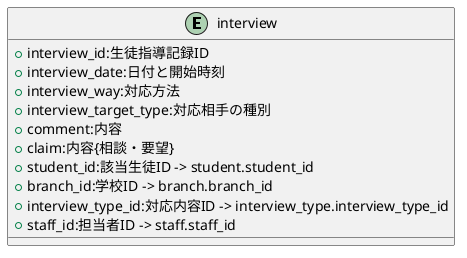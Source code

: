 @startuml

entity "interview"{
    + interview_id:生徒指導記録ID
    + interview_date:日付と開始時刻
    + interview_way:対応方法
    + interview_target_type:対応相手の種別
    + comment:内容
    + claim:内容{相談・要望}
    + student_id:該当生徒ID -> student.student_id
    + branch_id:学校ID -> branch.branch_id
    + interview_type_id:対応内容ID -> interview_type.interview_type_id
    + staff_id:担当者ID -> staff.staff_id
}

@enduml